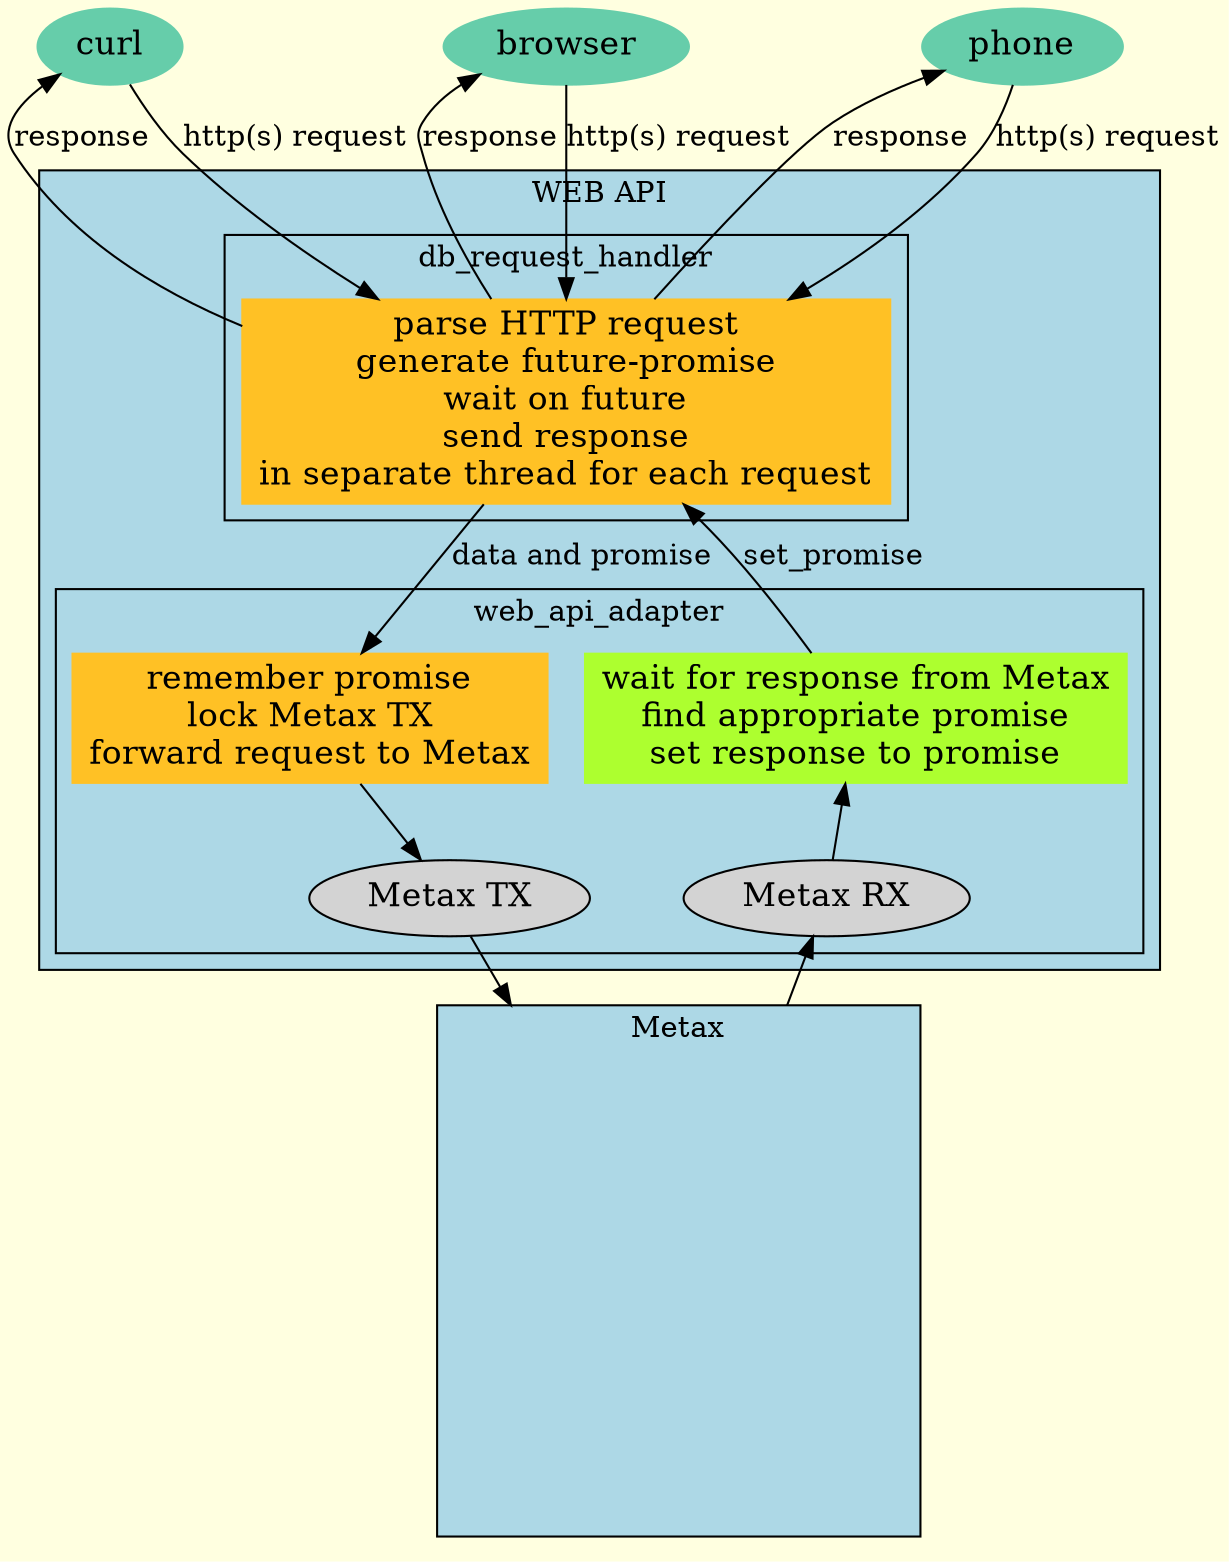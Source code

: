 digraph g {
        compound=true;
        graph [
                //rankdir = "LR"
                rankdir = "TB"
                bgcolor = "lightyellow"
                style="filled"
                ordering="out"
        ];

        node [
                fontsize = "16"
                shape = "ellipse"
                style="filled"
        ];

        edge [
        ];

        // Web API
        subgraph cluster_waa {
                label = "WEB API"
                bgcolor = "lightblue"

        subgraph cluster_db_request_handler {
                label = "db_request_handler"
                "db_handler" [
                        label = "parse HTTP request\ngenerate future-promise\nwait on future\nsend response\nin separate thread for each request"
                        shape = "box"
                        color = "goldenrod1"
                ];
        }

        subgraph cluster_web_api_adapter {
                label = "web_api_adapter"
                bgcolor = "lightblue"
                rank = same {
                "waa" [
                        label = "remember promise\nlock Metax TX\nforward request to Metax"
                        shape = "box"
                        color = "goldenrod1"
                ];
                "metax_input_handler" [
                        label = "wait for response from Metax\nfind appropriate promise\nset response to promise"
                        shape = "box"
                        color = "greenyellow"
                ];
                }
                
                rank = same {
                "metax_tx" [
                        label = "Metax TX"
                ]
                "metax_rx" [
                        label = "Metax RX"
                ]
                }
        }

                "db_handler" -> "waa" [
                        label="data and promise"
                ];

                "waa" -> "metax_tx" [
                        label=""
                ];

                "metax_rx" -> "metax_input_handler" [
                        label=""
                ];
                "metax_input_handler" -> "db_handler" [
                        label="set_promise"
                ];
        }

        // Metax
        subgraph cluster_metax {
                label = "Metax"
                bgcolor = "lightblue"
                "dummy" [
                        shape=point style=invis
                        width = 3
                ];
                rank = same {
                }
        }

        "curl" [
                color = "aquamarine3"
        ]
        "browser" [
                color = "aquamarine3"
        ]
        "phone" [
                color = "aquamarine3"
        ]

        "curl" -> "db_handler" [
                label = "http(s) request"
        ]
        "browser" -> "db_handler" [
                label = "http(s) request"
        ]
        "phone" -> "db_handler" [
                label = "http(s) request"
        ]
        "db_handler" -> "curl" [
                label = "response"
                constraint=false
        ]
        "db_handler" -> "browser" [
                label = "response"
                constraint=false
        ]
        "db_handler" -> "phone" [
                label = "response"
                constraint=false
        ]

        "metax_tx" -> "dummy" [
                lhead=cluster_metax;
        ]
        "dummy" -> "metax_rx" [
                ltail=cluster_metax;
        ]
}

// vim:et:tabstop=8:shiftwidth=8:cindent:fo=croq:textwidth=80:
